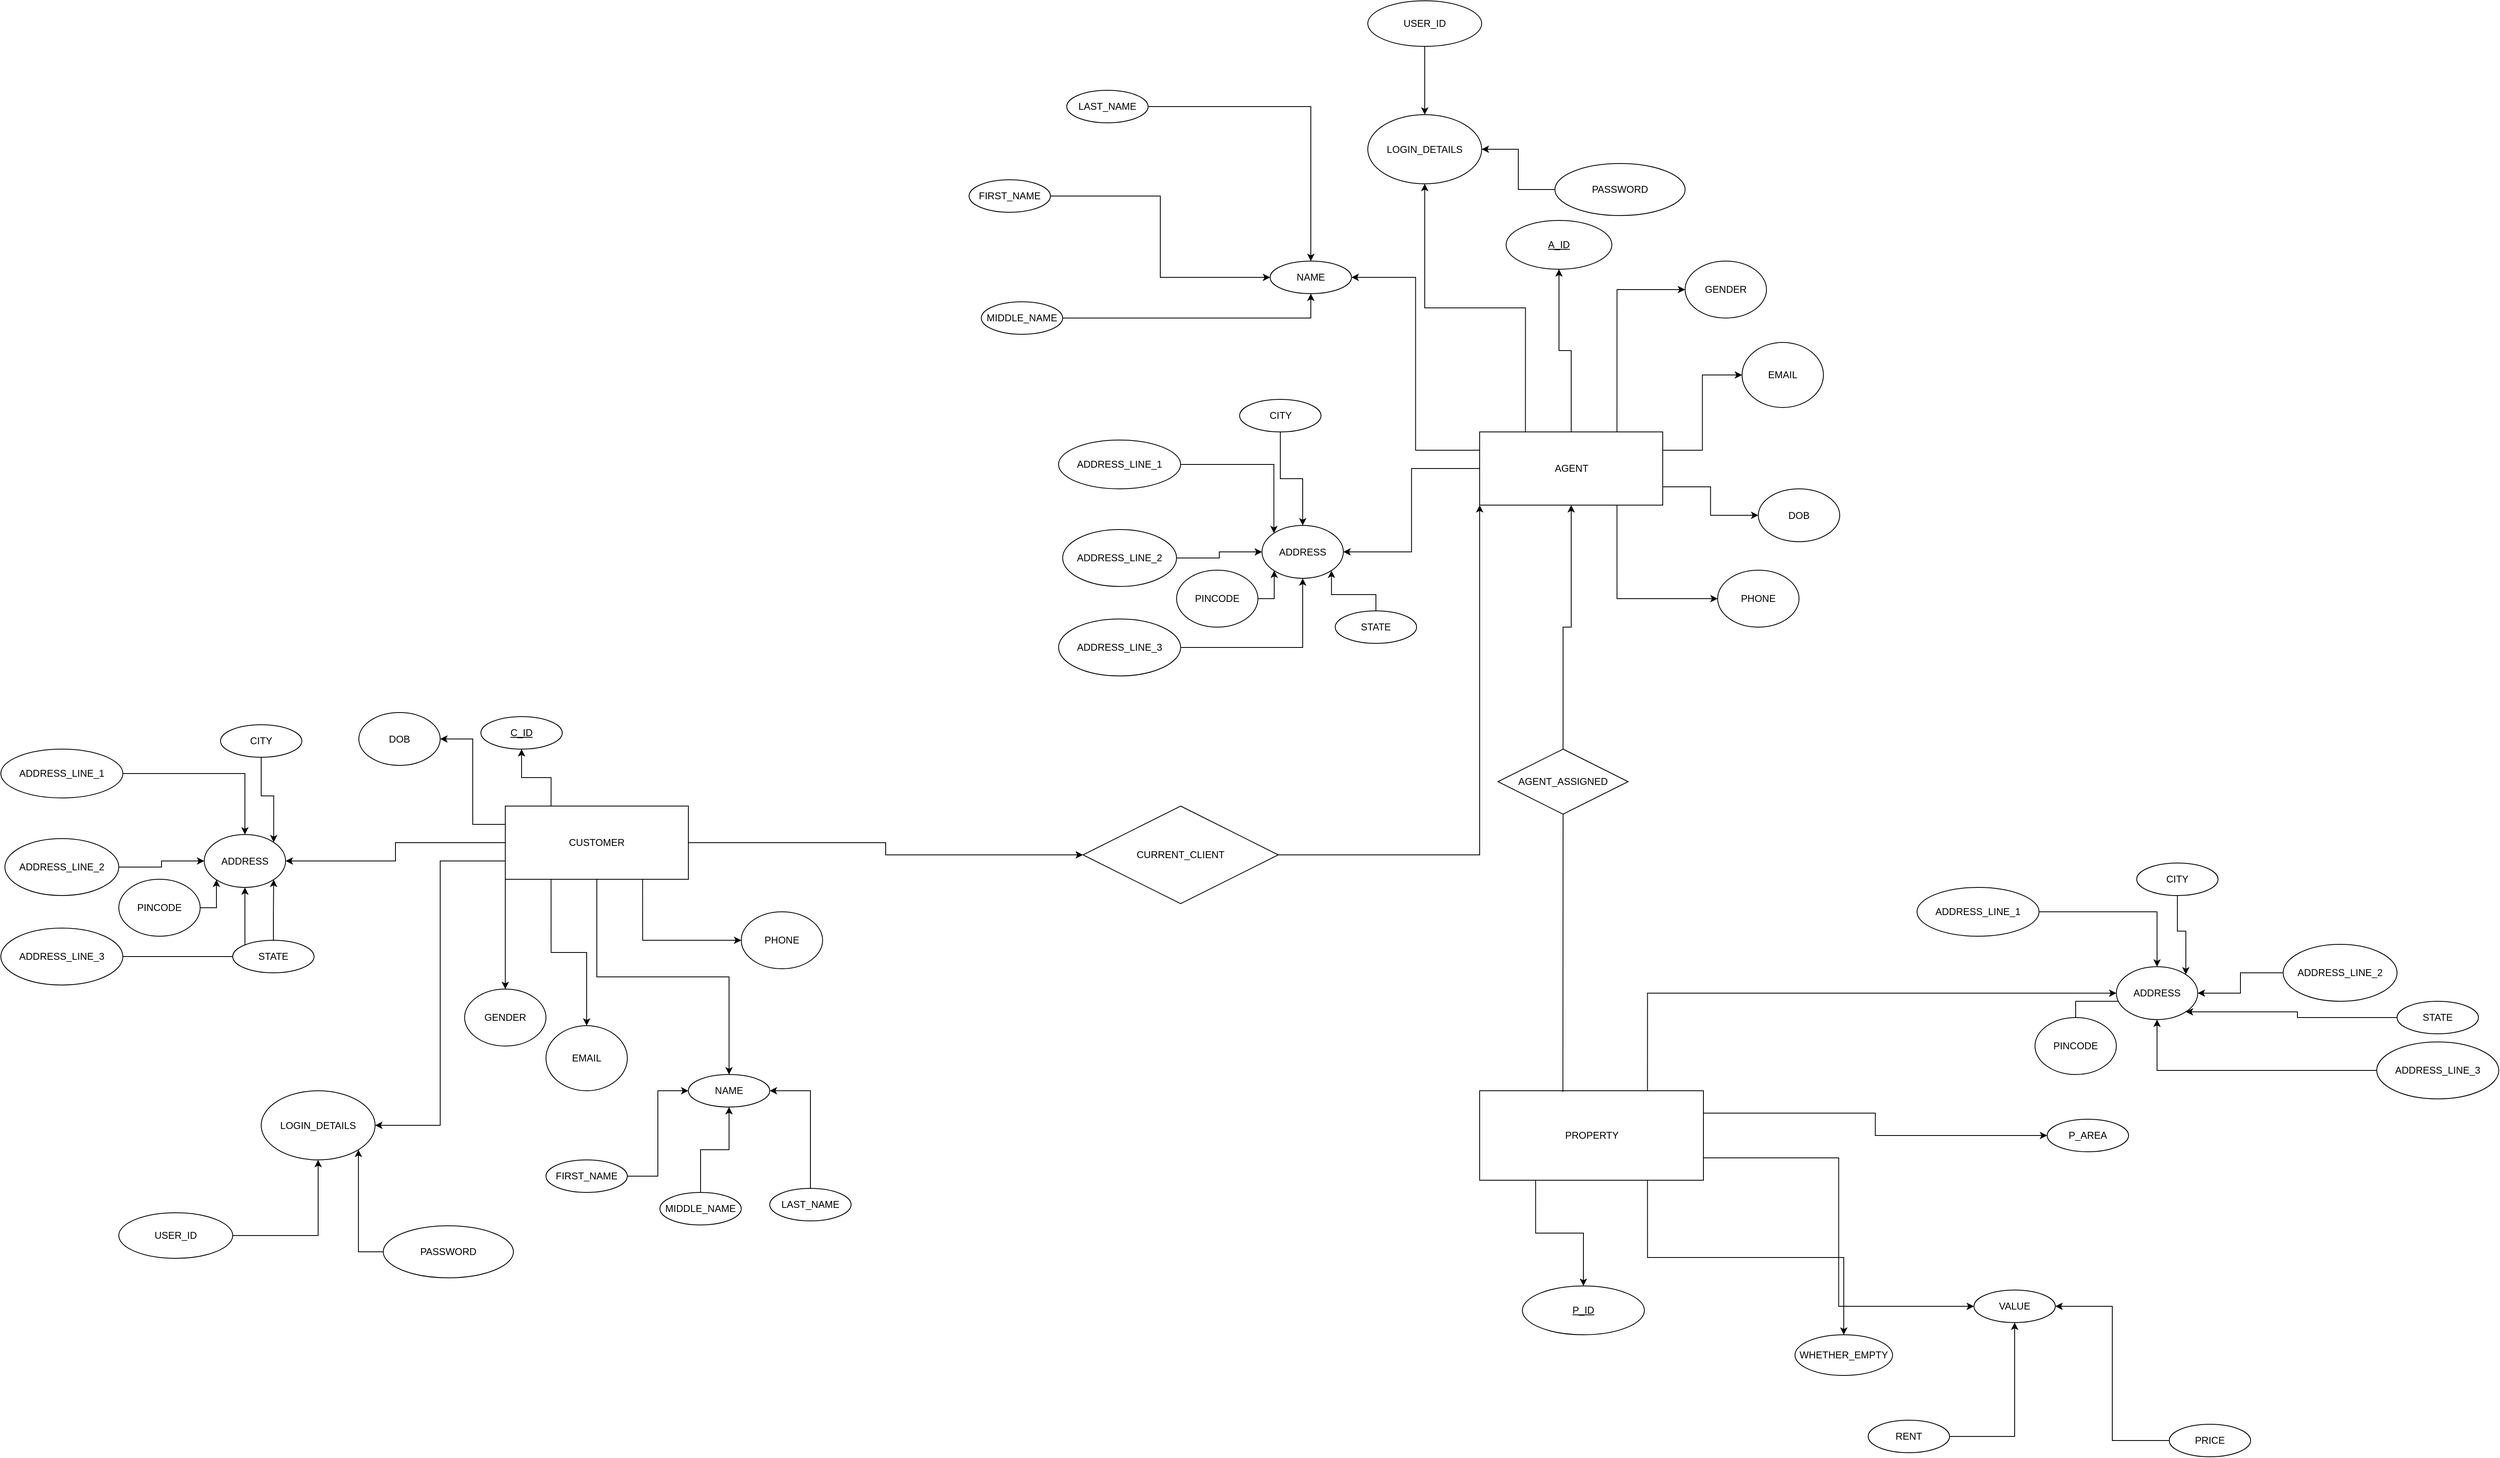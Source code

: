 <mxfile version="20.8.16" type="device"><diagram id="R2lEEEUBdFMjLlhIrx00" name="Page-1"><mxGraphModel dx="2820" dy="1723" grid="1" gridSize="10" guides="1" tooltips="1" connect="1" arrows="1" fold="1" page="1" pageScale="1" pageWidth="1100" pageHeight="850" math="0" shadow="0" extFonts="Permanent Marker^https://fonts.googleapis.com/css?family=Permanent+Marker"><root><mxCell id="0"/><mxCell id="1" parent="0"/><mxCell id="8MgGUc8JVX6JSV-waokn-9" style="edgeStyle=orthogonalEdgeStyle;rounded=0;orthogonalLoop=1;jettySize=auto;html=1;exitX=0.75;exitY=1;exitDx=0;exitDy=0;entryX=0;entryY=0.5;entryDx=0;entryDy=0;" edge="1" parent="1" source="EXsFiEfPDIInfz-rMbzo-3" target="EXsFiEfPDIInfz-rMbzo-27"><mxGeometry relative="1" as="geometry"/></mxCell><mxCell id="8MgGUc8JVX6JSV-waokn-10" style="edgeStyle=orthogonalEdgeStyle;rounded=0;orthogonalLoop=1;jettySize=auto;html=1;exitX=0.5;exitY=1;exitDx=0;exitDy=0;entryX=0.5;entryY=0;entryDx=0;entryDy=0;" edge="1" parent="1" source="EXsFiEfPDIInfz-rMbzo-3" target="hYuhblJGg8dOX8Agt1h2-1"><mxGeometry relative="1" as="geometry"/></mxCell><mxCell id="8MgGUc8JVX6JSV-waokn-12" style="edgeStyle=orthogonalEdgeStyle;rounded=0;orthogonalLoop=1;jettySize=auto;html=1;exitX=0.25;exitY=1;exitDx=0;exitDy=0;entryX=0.5;entryY=0;entryDx=0;entryDy=0;" edge="1" parent="1" source="EXsFiEfPDIInfz-rMbzo-3" target="EXsFiEfPDIInfz-rMbzo-32"><mxGeometry relative="1" as="geometry"/></mxCell><mxCell id="8MgGUc8JVX6JSV-waokn-13" style="edgeStyle=orthogonalEdgeStyle;rounded=0;orthogonalLoop=1;jettySize=auto;html=1;exitX=0;exitY=1;exitDx=0;exitDy=0;" edge="1" parent="1" source="EXsFiEfPDIInfz-rMbzo-3" target="EXsFiEfPDIInfz-rMbzo-38"><mxGeometry relative="1" as="geometry"/></mxCell><mxCell id="8MgGUc8JVX6JSV-waokn-14" style="edgeStyle=orthogonalEdgeStyle;rounded=0;orthogonalLoop=1;jettySize=auto;html=1;exitX=0;exitY=0.75;exitDx=0;exitDy=0;entryX=1;entryY=0.5;entryDx=0;entryDy=0;" edge="1" parent="1" source="EXsFiEfPDIInfz-rMbzo-3" target="EXsFiEfPDIInfz-rMbzo-63"><mxGeometry relative="1" as="geometry"/></mxCell><mxCell id="8MgGUc8JVX6JSV-waokn-15" style="edgeStyle=orthogonalEdgeStyle;rounded=0;orthogonalLoop=1;jettySize=auto;html=1;entryX=1;entryY=0.5;entryDx=0;entryDy=0;" edge="1" parent="1" source="EXsFiEfPDIInfz-rMbzo-3" target="EXsFiEfPDIInfz-rMbzo-44"><mxGeometry relative="1" as="geometry"/></mxCell><mxCell id="8MgGUc8JVX6JSV-waokn-16" style="edgeStyle=orthogonalEdgeStyle;rounded=0;orthogonalLoop=1;jettySize=auto;html=1;exitX=0;exitY=0.25;exitDx=0;exitDy=0;entryX=1;entryY=0.5;entryDx=0;entryDy=0;" edge="1" parent="1" source="EXsFiEfPDIInfz-rMbzo-3" target="EXsFiEfPDIInfz-rMbzo-28"><mxGeometry relative="1" as="geometry"/></mxCell><mxCell id="8MgGUc8JVX6JSV-waokn-17" style="edgeStyle=orthogonalEdgeStyle;rounded=0;orthogonalLoop=1;jettySize=auto;html=1;exitX=0.25;exitY=0;exitDx=0;exitDy=0;entryX=0.5;entryY=1;entryDx=0;entryDy=0;" edge="1" parent="1" source="EXsFiEfPDIInfz-rMbzo-3" target="EXsFiEfPDIInfz-rMbzo-45"><mxGeometry relative="1" as="geometry"/></mxCell><mxCell id="8MgGUc8JVX6JSV-waokn-38" style="edgeStyle=orthogonalEdgeStyle;rounded=0;orthogonalLoop=1;jettySize=auto;html=1;entryX=0;entryY=0.5;entryDx=0;entryDy=0;" edge="1" parent="1" source="EXsFiEfPDIInfz-rMbzo-3" target="8MgGUc8JVX6JSV-waokn-36"><mxGeometry relative="1" as="geometry"/></mxCell><mxCell id="EXsFiEfPDIInfz-rMbzo-3" value="CUSTOMER" style="whiteSpace=wrap;html=1;align=center;" parent="1" vertex="1"><mxGeometry x="-330" y="270" width="225" height="90" as="geometry"/></mxCell><mxCell id="8MgGUc8JVX6JSV-waokn-20" style="edgeStyle=orthogonalEdgeStyle;rounded=0;orthogonalLoop=1;jettySize=auto;html=1;exitX=0;exitY=0.5;exitDx=0;exitDy=0;entryX=1;entryY=0.5;entryDx=0;entryDy=0;" edge="1" parent="1" source="EXsFiEfPDIInfz-rMbzo-6" target="EXsFiEfPDIInfz-rMbzo-127"><mxGeometry relative="1" as="geometry"/></mxCell><mxCell id="8MgGUc8JVX6JSV-waokn-23" style="edgeStyle=orthogonalEdgeStyle;rounded=0;orthogonalLoop=1;jettySize=auto;html=1;exitX=0.25;exitY=0;exitDx=0;exitDy=0;" edge="1" parent="1" source="EXsFiEfPDIInfz-rMbzo-6" target="EXsFiEfPDIInfz-rMbzo-137"><mxGeometry relative="1" as="geometry"/></mxCell><mxCell id="8MgGUc8JVX6JSV-waokn-24" style="edgeStyle=orthogonalEdgeStyle;rounded=0;orthogonalLoop=1;jettySize=auto;html=1;exitX=0.5;exitY=0;exitDx=0;exitDy=0;" edge="1" parent="1" source="EXsFiEfPDIInfz-rMbzo-6" target="EXsFiEfPDIInfz-rMbzo-105"><mxGeometry relative="1" as="geometry"/></mxCell><mxCell id="8MgGUc8JVX6JSV-waokn-25" style="edgeStyle=orthogonalEdgeStyle;rounded=0;orthogonalLoop=1;jettySize=auto;html=1;exitX=0.75;exitY=0;exitDx=0;exitDy=0;entryX=0;entryY=0.5;entryDx=0;entryDy=0;" edge="1" parent="1" source="EXsFiEfPDIInfz-rMbzo-6" target="EXsFiEfPDIInfz-rMbzo-72"><mxGeometry relative="1" as="geometry"/></mxCell><mxCell id="8MgGUc8JVX6JSV-waokn-26" style="edgeStyle=orthogonalEdgeStyle;rounded=0;orthogonalLoop=1;jettySize=auto;html=1;exitX=1;exitY=0.25;exitDx=0;exitDy=0;entryX=0;entryY=0.5;entryDx=0;entryDy=0;" edge="1" parent="1" source="EXsFiEfPDIInfz-rMbzo-6" target="EXsFiEfPDIInfz-rMbzo-71"><mxGeometry relative="1" as="geometry"/></mxCell><mxCell id="8MgGUc8JVX6JSV-waokn-27" style="edgeStyle=orthogonalEdgeStyle;rounded=0;orthogonalLoop=1;jettySize=auto;html=1;exitX=1;exitY=0.75;exitDx=0;exitDy=0;entryX=0;entryY=0.5;entryDx=0;entryDy=0;" edge="1" parent="1" source="EXsFiEfPDIInfz-rMbzo-6" target="EXsFiEfPDIInfz-rMbzo-73"><mxGeometry relative="1" as="geometry"/></mxCell><mxCell id="8MgGUc8JVX6JSV-waokn-28" style="edgeStyle=orthogonalEdgeStyle;rounded=0;orthogonalLoop=1;jettySize=auto;html=1;exitX=0.75;exitY=1;exitDx=0;exitDy=0;entryX=0;entryY=0.5;entryDx=0;entryDy=0;" edge="1" parent="1" source="EXsFiEfPDIInfz-rMbzo-6" target="hYuhblJGg8dOX8Agt1h2-26"><mxGeometry relative="1" as="geometry"/></mxCell><mxCell id="8MgGUc8JVX6JSV-waokn-30" style="edgeStyle=orthogonalEdgeStyle;rounded=0;orthogonalLoop=1;jettySize=auto;html=1;exitX=0;exitY=0.25;exitDx=0;exitDy=0;entryX=1;entryY=0.5;entryDx=0;entryDy=0;" edge="1" parent="1" source="EXsFiEfPDIInfz-rMbzo-6" target="hYuhblJGg8dOX8Agt1h2-16"><mxGeometry relative="1" as="geometry"/></mxCell><mxCell id="EXsFiEfPDIInfz-rMbzo-6" value="AGENT" style="whiteSpace=wrap;html=1;align=center;" parent="1" vertex="1"><mxGeometry x="867.5" y="-190" width="225" height="90" as="geometry"/></mxCell><mxCell id="8MgGUc8JVX6JSV-waokn-4" style="edgeStyle=orthogonalEdgeStyle;rounded=0;orthogonalLoop=1;jettySize=auto;html=1;exitX=1;exitY=0.25;exitDx=0;exitDy=0;entryX=0;entryY=0.5;entryDx=0;entryDy=0;" edge="1" parent="1" source="EXsFiEfPDIInfz-rMbzo-11" target="EXsFiEfPDIInfz-rMbzo-70"><mxGeometry relative="1" as="geometry"/></mxCell><mxCell id="8MgGUc8JVX6JSV-waokn-5" style="edgeStyle=orthogonalEdgeStyle;rounded=0;orthogonalLoop=1;jettySize=auto;html=1;exitX=0.75;exitY=1;exitDx=0;exitDy=0;entryX=0.5;entryY=0;entryDx=0;entryDy=0;" edge="1" parent="1" source="EXsFiEfPDIInfz-rMbzo-11" target="hYuhblJGg8dOX8Agt1h2-28"><mxGeometry relative="1" as="geometry"/></mxCell><mxCell id="8MgGUc8JVX6JSV-waokn-6" style="edgeStyle=orthogonalEdgeStyle;rounded=0;orthogonalLoop=1;jettySize=auto;html=1;exitX=0.25;exitY=1;exitDx=0;exitDy=0;entryX=0.5;entryY=0;entryDx=0;entryDy=0;" edge="1" parent="1" source="EXsFiEfPDIInfz-rMbzo-11" target="EXsFiEfPDIInfz-rMbzo-102"><mxGeometry relative="1" as="geometry"/></mxCell><mxCell id="8MgGUc8JVX6JSV-waokn-7" style="edgeStyle=orthogonalEdgeStyle;rounded=0;orthogonalLoop=1;jettySize=auto;html=1;exitX=1;exitY=0.75;exitDx=0;exitDy=0;entryX=0;entryY=0.5;entryDx=0;entryDy=0;" edge="1" parent="1" source="EXsFiEfPDIInfz-rMbzo-11" target="EXsFiEfPDIInfz-rMbzo-96"><mxGeometry relative="1" as="geometry"/></mxCell><mxCell id="8MgGUc8JVX6JSV-waokn-18" style="edgeStyle=orthogonalEdgeStyle;rounded=0;orthogonalLoop=1;jettySize=auto;html=1;exitX=0.75;exitY=0;exitDx=0;exitDy=0;entryX=0;entryY=0.5;entryDx=0;entryDy=0;" edge="1" parent="1" source="EXsFiEfPDIInfz-rMbzo-11" target="EXsFiEfPDIInfz-rMbzo-81"><mxGeometry relative="1" as="geometry"/></mxCell><mxCell id="EXsFiEfPDIInfz-rMbzo-11" value="PROPERTY" style="whiteSpace=wrap;html=1;align=center;" parent="1" vertex="1"><mxGeometry x="867.5" y="620" width="275" height="110" as="geometry"/></mxCell><mxCell id="EXsFiEfPDIInfz-rMbzo-27" value="PHONE" style="ellipse;whiteSpace=wrap;html=1;align=center;" parent="1" vertex="1"><mxGeometry x="-40" y="400" width="100" height="70" as="geometry"/></mxCell><mxCell id="EXsFiEfPDIInfz-rMbzo-28" value="DOB" style="ellipse;whiteSpace=wrap;html=1;align=center;" parent="1" vertex="1"><mxGeometry x="-510" y="155" width="100" height="65" as="geometry"/></mxCell><mxCell id="EXsFiEfPDIInfz-rMbzo-32" value="EMAIL" style="ellipse;whiteSpace=wrap;html=1;align=center;" parent="1" vertex="1"><mxGeometry x="-280" y="540" width="100" height="80" as="geometry"/></mxCell><mxCell id="EXsFiEfPDIInfz-rMbzo-34" style="edgeStyle=orthogonalEdgeStyle;rounded=0;orthogonalLoop=1;jettySize=auto;html=1;entryX=0;entryY=1;entryDx=0;entryDy=0;" parent="1" source="EXsFiEfPDIInfz-rMbzo-33" target="EXsFiEfPDIInfz-rMbzo-44" edge="1"><mxGeometry relative="1" as="geometry"/></mxCell><mxCell id="EXsFiEfPDIInfz-rMbzo-33" value="PINCODE" style="ellipse;whiteSpace=wrap;html=1;align=center;" parent="1" vertex="1"><mxGeometry x="-805" y="360" width="100" height="70" as="geometry"/></mxCell><mxCell id="EXsFiEfPDIInfz-rMbzo-38" value="GENDER" style="ellipse;whiteSpace=wrap;html=1;align=center;" parent="1" vertex="1"><mxGeometry x="-380" y="495" width="100" height="70" as="geometry"/></mxCell><mxCell id="EXsFiEfPDIInfz-rMbzo-61" style="edgeStyle=orthogonalEdgeStyle;rounded=0;orthogonalLoop=1;jettySize=auto;html=1;entryX=1;entryY=0;entryDx=0;entryDy=0;" parent="1" source="EXsFiEfPDIInfz-rMbzo-43" target="EXsFiEfPDIInfz-rMbzo-44" edge="1"><mxGeometry relative="1" as="geometry"/></mxCell><mxCell id="EXsFiEfPDIInfz-rMbzo-43" value="CITY" style="ellipse;whiteSpace=wrap;html=1;align=center;" parent="1" vertex="1"><mxGeometry x="-680" y="170" width="100" height="40" as="geometry"/></mxCell><mxCell id="EXsFiEfPDIInfz-rMbzo-44" value="ADDRESS" style="ellipse;whiteSpace=wrap;html=1;align=center;" parent="1" vertex="1"><mxGeometry x="-700" y="305" width="100" height="65" as="geometry"/></mxCell><mxCell id="EXsFiEfPDIInfz-rMbzo-45" value="C_ID" style="ellipse;whiteSpace=wrap;html=1;align=center;fontStyle=4;" parent="1" vertex="1"><mxGeometry x="-360" y="160" width="100" height="40" as="geometry"/></mxCell><mxCell id="EXsFiEfPDIInfz-rMbzo-55" style="edgeStyle=orthogonalEdgeStyle;rounded=0;orthogonalLoop=1;jettySize=auto;html=1;entryX=0.5;entryY=1;entryDx=0;entryDy=0;" parent="1" source="EXsFiEfPDIInfz-rMbzo-51" target="EXsFiEfPDIInfz-rMbzo-44" edge="1"><mxGeometry relative="1" as="geometry"/></mxCell><mxCell id="EXsFiEfPDIInfz-rMbzo-51" value="ADDRESS_LINE_3" style="ellipse;whiteSpace=wrap;html=1;align=center;" parent="1" vertex="1"><mxGeometry x="-950" y="420" width="150" height="70" as="geometry"/></mxCell><mxCell id="EXsFiEfPDIInfz-rMbzo-54" style="edgeStyle=orthogonalEdgeStyle;rounded=0;orthogonalLoop=1;jettySize=auto;html=1;exitX=1;exitY=0.5;exitDx=0;exitDy=0;entryX=0;entryY=0.5;entryDx=0;entryDy=0;" parent="1" source="EXsFiEfPDIInfz-rMbzo-52" target="EXsFiEfPDIInfz-rMbzo-44" edge="1"><mxGeometry relative="1" as="geometry"/></mxCell><mxCell id="EXsFiEfPDIInfz-rMbzo-52" value="ADDRESS_LINE_2" style="ellipse;whiteSpace=wrap;html=1;align=center;" parent="1" vertex="1"><mxGeometry x="-945" y="310" width="140" height="70" as="geometry"/></mxCell><mxCell id="EXsFiEfPDIInfz-rMbzo-56" style="edgeStyle=orthogonalEdgeStyle;rounded=0;orthogonalLoop=1;jettySize=auto;html=1;entryX=0.5;entryY=0;entryDx=0;entryDy=0;" parent="1" source="EXsFiEfPDIInfz-rMbzo-53" target="EXsFiEfPDIInfz-rMbzo-44" edge="1"><mxGeometry relative="1" as="geometry"/></mxCell><mxCell id="EXsFiEfPDIInfz-rMbzo-53" value="ADDRESS_LINE_1" style="ellipse;whiteSpace=wrap;html=1;align=center;" parent="1" vertex="1"><mxGeometry x="-950" y="200" width="150" height="60" as="geometry"/></mxCell><mxCell id="EXsFiEfPDIInfz-rMbzo-62" style="edgeStyle=orthogonalEdgeStyle;rounded=0;orthogonalLoop=1;jettySize=auto;html=1;entryX=1;entryY=1;entryDx=0;entryDy=0;" parent="1" source="EXsFiEfPDIInfz-rMbzo-57" target="EXsFiEfPDIInfz-rMbzo-44" edge="1"><mxGeometry relative="1" as="geometry"/></mxCell><mxCell id="EXsFiEfPDIInfz-rMbzo-57" value="STATE" style="ellipse;whiteSpace=wrap;html=1;align=center;" parent="1" vertex="1"><mxGeometry x="-665" y="435" width="100" height="40" as="geometry"/></mxCell><mxCell id="EXsFiEfPDIInfz-rMbzo-63" value="LOGIN_DETAILS" style="ellipse;whiteSpace=wrap;html=1;align=center;" parent="1" vertex="1"><mxGeometry x="-630" y="620" width="140" height="85" as="geometry"/></mxCell><mxCell id="EXsFiEfPDIInfz-rMbzo-69" style="edgeStyle=orthogonalEdgeStyle;rounded=0;orthogonalLoop=1;jettySize=auto;html=1;entryX=1;entryY=1;entryDx=0;entryDy=0;" parent="1" source="EXsFiEfPDIInfz-rMbzo-66" target="EXsFiEfPDIInfz-rMbzo-63" edge="1"><mxGeometry relative="1" as="geometry"/></mxCell><mxCell id="EXsFiEfPDIInfz-rMbzo-66" value="PASSWORD" style="ellipse;whiteSpace=wrap;html=1;align=center;" parent="1" vertex="1"><mxGeometry x="-480" y="786" width="160" height="64" as="geometry"/></mxCell><mxCell id="EXsFiEfPDIInfz-rMbzo-68" style="edgeStyle=orthogonalEdgeStyle;rounded=0;orthogonalLoop=1;jettySize=auto;html=1;" parent="1" source="EXsFiEfPDIInfz-rMbzo-67" target="EXsFiEfPDIInfz-rMbzo-63" edge="1"><mxGeometry relative="1" as="geometry"/></mxCell><mxCell id="EXsFiEfPDIInfz-rMbzo-67" value="USER_ID" style="ellipse;whiteSpace=wrap;html=1;align=center;" parent="1" vertex="1"><mxGeometry x="-805" y="770" width="140" height="56" as="geometry"/></mxCell><mxCell id="EXsFiEfPDIInfz-rMbzo-70" value="P_AREA" style="ellipse;whiteSpace=wrap;html=1;align=center;" parent="1" vertex="1"><mxGeometry x="1565" y="655" width="100" height="40" as="geometry"/></mxCell><mxCell id="EXsFiEfPDIInfz-rMbzo-71" value="EMAIL" style="ellipse;whiteSpace=wrap;html=1;align=center;" parent="1" vertex="1"><mxGeometry x="1190" y="-300" width="100" height="80" as="geometry"/></mxCell><mxCell id="EXsFiEfPDIInfz-rMbzo-72" value="GENDER" style="ellipse;whiteSpace=wrap;html=1;align=center;" parent="1" vertex="1"><mxGeometry x="1120" y="-400" width="100" height="70" as="geometry"/></mxCell><mxCell id="EXsFiEfPDIInfz-rMbzo-73" value="DOB" style="ellipse;whiteSpace=wrap;html=1;align=center;" parent="1" vertex="1"><mxGeometry x="1210" y="-120" width="100" height="65" as="geometry"/></mxCell><mxCell id="EXsFiEfPDIInfz-rMbzo-77" style="edgeStyle=orthogonalEdgeStyle;rounded=0;orthogonalLoop=1;jettySize=auto;html=1;entryX=0;entryY=1;entryDx=0;entryDy=0;" parent="1" source="EXsFiEfPDIInfz-rMbzo-78" target="EXsFiEfPDIInfz-rMbzo-81" edge="1"><mxGeometry relative="1" as="geometry"/></mxCell><mxCell id="EXsFiEfPDIInfz-rMbzo-78" value="PINCODE" style="ellipse;whiteSpace=wrap;html=1;align=center;" parent="1" vertex="1"><mxGeometry x="1550" y="530" width="100" height="70" as="geometry"/></mxCell><mxCell id="EXsFiEfPDIInfz-rMbzo-79" style="edgeStyle=orthogonalEdgeStyle;rounded=0;orthogonalLoop=1;jettySize=auto;html=1;entryX=1;entryY=0;entryDx=0;entryDy=0;" parent="1" source="EXsFiEfPDIInfz-rMbzo-80" target="EXsFiEfPDIInfz-rMbzo-81" edge="1"><mxGeometry relative="1" as="geometry"/></mxCell><mxCell id="EXsFiEfPDIInfz-rMbzo-80" value="CITY" style="ellipse;whiteSpace=wrap;html=1;align=center;" parent="1" vertex="1"><mxGeometry x="1675" y="340" width="100" height="40" as="geometry"/></mxCell><mxCell id="EXsFiEfPDIInfz-rMbzo-81" value="ADDRESS" style="ellipse;whiteSpace=wrap;html=1;align=center;" parent="1" vertex="1"><mxGeometry x="1650" y="467.5" width="100" height="65" as="geometry"/></mxCell><mxCell id="EXsFiEfPDIInfz-rMbzo-82" style="edgeStyle=orthogonalEdgeStyle;rounded=0;orthogonalLoop=1;jettySize=auto;html=1;entryX=0.5;entryY=1;entryDx=0;entryDy=0;" parent="1" source="EXsFiEfPDIInfz-rMbzo-83" target="EXsFiEfPDIInfz-rMbzo-81" edge="1"><mxGeometry relative="1" as="geometry"/></mxCell><mxCell id="EXsFiEfPDIInfz-rMbzo-83" value="ADDRESS_LINE_3" style="ellipse;whiteSpace=wrap;html=1;align=center;" parent="1" vertex="1"><mxGeometry x="1970" y="560" width="150" height="70" as="geometry"/></mxCell><mxCell id="EXsFiEfPDIInfz-rMbzo-94" style="edgeStyle=orthogonalEdgeStyle;rounded=0;orthogonalLoop=1;jettySize=auto;html=1;" parent="1" source="EXsFiEfPDIInfz-rMbzo-85" target="EXsFiEfPDIInfz-rMbzo-81" edge="1"><mxGeometry relative="1" as="geometry"/></mxCell><mxCell id="EXsFiEfPDIInfz-rMbzo-85" value="ADDRESS_LINE_2" style="ellipse;whiteSpace=wrap;html=1;align=center;" parent="1" vertex="1"><mxGeometry x="1855" y="440" width="140" height="70" as="geometry"/></mxCell><mxCell id="EXsFiEfPDIInfz-rMbzo-86" style="edgeStyle=orthogonalEdgeStyle;rounded=0;orthogonalLoop=1;jettySize=auto;html=1;entryX=0.5;entryY=0;entryDx=0;entryDy=0;" parent="1" source="EXsFiEfPDIInfz-rMbzo-87" target="EXsFiEfPDIInfz-rMbzo-81" edge="1"><mxGeometry relative="1" as="geometry"/></mxCell><mxCell id="EXsFiEfPDIInfz-rMbzo-87" value="ADDRESS_LINE_1" style="ellipse;whiteSpace=wrap;html=1;align=center;" parent="1" vertex="1"><mxGeometry x="1405" y="370" width="150" height="60" as="geometry"/></mxCell><mxCell id="EXsFiEfPDIInfz-rMbzo-88" style="edgeStyle=orthogonalEdgeStyle;rounded=0;orthogonalLoop=1;jettySize=auto;html=1;entryX=1;entryY=1;entryDx=0;entryDy=0;" parent="1" source="EXsFiEfPDIInfz-rMbzo-89" target="EXsFiEfPDIInfz-rMbzo-81" edge="1"><mxGeometry relative="1" as="geometry"/></mxCell><mxCell id="EXsFiEfPDIInfz-rMbzo-89" value="STATE" style="ellipse;whiteSpace=wrap;html=1;align=center;" parent="1" vertex="1"><mxGeometry x="1995" y="510" width="100" height="40" as="geometry"/></mxCell><mxCell id="EXsFiEfPDIInfz-rMbzo-96" value="VALUE" style="ellipse;whiteSpace=wrap;html=1;align=center;" parent="1" vertex="1"><mxGeometry x="1475" y="865" width="100" height="40" as="geometry"/></mxCell><mxCell id="EXsFiEfPDIInfz-rMbzo-100" style="edgeStyle=orthogonalEdgeStyle;rounded=0;orthogonalLoop=1;jettySize=auto;html=1;entryX=0.5;entryY=1;entryDx=0;entryDy=0;" parent="1" source="EXsFiEfPDIInfz-rMbzo-98" target="EXsFiEfPDIInfz-rMbzo-96" edge="1"><mxGeometry relative="1" as="geometry"/></mxCell><mxCell id="EXsFiEfPDIInfz-rMbzo-98" value="RENT" style="ellipse;whiteSpace=wrap;html=1;align=center;" parent="1" vertex="1"><mxGeometry x="1345" y="1025" width="100" height="40" as="geometry"/></mxCell><mxCell id="EXsFiEfPDIInfz-rMbzo-101" style="edgeStyle=orthogonalEdgeStyle;rounded=0;orthogonalLoop=1;jettySize=auto;html=1;entryX=1;entryY=0.5;entryDx=0;entryDy=0;" parent="1" source="EXsFiEfPDIInfz-rMbzo-99" target="EXsFiEfPDIInfz-rMbzo-96" edge="1"><mxGeometry relative="1" as="geometry"/></mxCell><mxCell id="EXsFiEfPDIInfz-rMbzo-99" value="PRICE" style="ellipse;whiteSpace=wrap;html=1;align=center;" parent="1" vertex="1"><mxGeometry x="1715" y="1030" width="100" height="40" as="geometry"/></mxCell><mxCell id="EXsFiEfPDIInfz-rMbzo-102" value="P_ID" style="ellipse;whiteSpace=wrap;html=1;align=center;fontStyle=4;" parent="1" vertex="1"><mxGeometry x="920" y="860" width="150" height="60" as="geometry"/></mxCell><mxCell id="EXsFiEfPDIInfz-rMbzo-105" value="A_ID" style="ellipse;whiteSpace=wrap;html=1;align=center;fontStyle=4;" parent="1" vertex="1"><mxGeometry x="900" y="-450" width="130" height="60" as="geometry"/></mxCell><mxCell id="EXsFiEfPDIInfz-rMbzo-123" style="edgeStyle=orthogonalEdgeStyle;rounded=0;orthogonalLoop=1;jettySize=auto;html=1;entryX=0;entryY=1;entryDx=0;entryDy=0;" parent="1" source="EXsFiEfPDIInfz-rMbzo-124" target="EXsFiEfPDIInfz-rMbzo-127" edge="1"><mxGeometry relative="1" as="geometry"/></mxCell><mxCell id="EXsFiEfPDIInfz-rMbzo-124" value="PINCODE" style="ellipse;whiteSpace=wrap;html=1;align=center;" parent="1" vertex="1"><mxGeometry x="495" y="-20" width="100" height="70" as="geometry"/></mxCell><mxCell id="EXsFiEfPDIInfz-rMbzo-125" style="edgeStyle=orthogonalEdgeStyle;rounded=0;orthogonalLoop=1;jettySize=auto;html=1;entryX=0.5;entryY=0;entryDx=0;entryDy=0;" parent="1" source="EXsFiEfPDIInfz-rMbzo-126" target="EXsFiEfPDIInfz-rMbzo-127" edge="1"><mxGeometry relative="1" as="geometry"/></mxCell><mxCell id="EXsFiEfPDIInfz-rMbzo-126" value="CITY" style="ellipse;whiteSpace=wrap;html=1;align=center;" parent="1" vertex="1"><mxGeometry x="572.5" y="-230" width="100" height="40" as="geometry"/></mxCell><mxCell id="EXsFiEfPDIInfz-rMbzo-127" value="ADDRESS" style="ellipse;whiteSpace=wrap;html=1;align=center;" parent="1" vertex="1"><mxGeometry x="600" y="-75" width="100" height="65" as="geometry"/></mxCell><mxCell id="EXsFiEfPDIInfz-rMbzo-128" style="edgeStyle=orthogonalEdgeStyle;rounded=0;orthogonalLoop=1;jettySize=auto;html=1;entryX=0.5;entryY=1;entryDx=0;entryDy=0;" parent="1" source="EXsFiEfPDIInfz-rMbzo-129" target="EXsFiEfPDIInfz-rMbzo-127" edge="1"><mxGeometry relative="1" as="geometry"/></mxCell><mxCell id="EXsFiEfPDIInfz-rMbzo-129" value="ADDRESS_LINE_3" style="ellipse;whiteSpace=wrap;html=1;align=center;" parent="1" vertex="1"><mxGeometry x="350" y="40" width="150" height="70" as="geometry"/></mxCell><mxCell id="EXsFiEfPDIInfz-rMbzo-130" style="edgeStyle=orthogonalEdgeStyle;rounded=0;orthogonalLoop=1;jettySize=auto;html=1;exitX=1;exitY=0.5;exitDx=0;exitDy=0;entryX=0;entryY=0.5;entryDx=0;entryDy=0;" parent="1" source="EXsFiEfPDIInfz-rMbzo-131" target="EXsFiEfPDIInfz-rMbzo-127" edge="1"><mxGeometry relative="1" as="geometry"/></mxCell><mxCell id="EXsFiEfPDIInfz-rMbzo-131" value="ADDRESS_LINE_2" style="ellipse;whiteSpace=wrap;html=1;align=center;" parent="1" vertex="1"><mxGeometry x="355" y="-70" width="140" height="70" as="geometry"/></mxCell><mxCell id="EXsFiEfPDIInfz-rMbzo-132" style="edgeStyle=orthogonalEdgeStyle;rounded=0;orthogonalLoop=1;jettySize=auto;html=1;entryX=0;entryY=0;entryDx=0;entryDy=0;" parent="1" source="EXsFiEfPDIInfz-rMbzo-133" target="EXsFiEfPDIInfz-rMbzo-127" edge="1"><mxGeometry relative="1" as="geometry"/></mxCell><mxCell id="EXsFiEfPDIInfz-rMbzo-133" value="ADDRESS_LINE_1" style="ellipse;whiteSpace=wrap;html=1;align=center;" parent="1" vertex="1"><mxGeometry x="350" y="-180" width="150" height="60" as="geometry"/></mxCell><mxCell id="EXsFiEfPDIInfz-rMbzo-134" style="edgeStyle=orthogonalEdgeStyle;rounded=0;orthogonalLoop=1;jettySize=auto;html=1;entryX=1;entryY=1;entryDx=0;entryDy=0;" parent="1" source="EXsFiEfPDIInfz-rMbzo-135" target="EXsFiEfPDIInfz-rMbzo-127" edge="1"><mxGeometry relative="1" as="geometry"/></mxCell><mxCell id="EXsFiEfPDIInfz-rMbzo-135" value="STATE" style="ellipse;whiteSpace=wrap;html=1;align=center;" parent="1" vertex="1"><mxGeometry x="690" y="30" width="100" height="40" as="geometry"/></mxCell><mxCell id="EXsFiEfPDIInfz-rMbzo-137" value="LOGIN_DETAILS" style="ellipse;whiteSpace=wrap;html=1;align=center;" parent="1" vertex="1"><mxGeometry x="730" y="-580" width="140" height="85" as="geometry"/></mxCell><mxCell id="EXsFiEfPDIInfz-rMbzo-138" style="edgeStyle=orthogonalEdgeStyle;rounded=0;orthogonalLoop=1;jettySize=auto;html=1;entryX=1;entryY=0.5;entryDx=0;entryDy=0;" parent="1" source="EXsFiEfPDIInfz-rMbzo-139" target="EXsFiEfPDIInfz-rMbzo-137" edge="1"><mxGeometry relative="1" as="geometry"/></mxCell><mxCell id="EXsFiEfPDIInfz-rMbzo-139" value="PASSWORD" style="ellipse;whiteSpace=wrap;html=1;align=center;" parent="1" vertex="1"><mxGeometry x="960" y="-520" width="160" height="64" as="geometry"/></mxCell><mxCell id="EXsFiEfPDIInfz-rMbzo-140" style="edgeStyle=orthogonalEdgeStyle;rounded=0;orthogonalLoop=1;jettySize=auto;html=1;" parent="1" source="EXsFiEfPDIInfz-rMbzo-141" target="EXsFiEfPDIInfz-rMbzo-137" edge="1"><mxGeometry relative="1" as="geometry"/></mxCell><mxCell id="EXsFiEfPDIInfz-rMbzo-141" value="USER_ID" style="ellipse;whiteSpace=wrap;html=1;align=center;" parent="1" vertex="1"><mxGeometry x="730" y="-720" width="140" height="56" as="geometry"/></mxCell><mxCell id="hYuhblJGg8dOX8Agt1h2-1" value="NAME" style="ellipse;whiteSpace=wrap;html=1;align=center;" parent="1" vertex="1"><mxGeometry x="-105" y="600" width="100" height="40" as="geometry"/></mxCell><mxCell id="hYuhblJGg8dOX8Agt1h2-6" style="edgeStyle=orthogonalEdgeStyle;rounded=0;orthogonalLoop=1;jettySize=auto;html=1;entryX=0;entryY=0.5;entryDx=0;entryDy=0;" parent="1" source="hYuhblJGg8dOX8Agt1h2-3" target="hYuhblJGg8dOX8Agt1h2-1" edge="1"><mxGeometry relative="1" as="geometry"/></mxCell><mxCell id="hYuhblJGg8dOX8Agt1h2-3" value="FIRST_NAME" style="ellipse;whiteSpace=wrap;html=1;align=center;" parent="1" vertex="1"><mxGeometry x="-280" y="705" width="100" height="40" as="geometry"/></mxCell><mxCell id="hYuhblJGg8dOX8Agt1h2-8" style="edgeStyle=orthogonalEdgeStyle;rounded=0;orthogonalLoop=1;jettySize=auto;html=1;entryX=1;entryY=0.5;entryDx=0;entryDy=0;" parent="1" source="hYuhblJGg8dOX8Agt1h2-4" target="hYuhblJGg8dOX8Agt1h2-1" edge="1"><mxGeometry relative="1" as="geometry"/></mxCell><mxCell id="hYuhblJGg8dOX8Agt1h2-4" value="LAST_NAME" style="ellipse;whiteSpace=wrap;html=1;align=center;" parent="1" vertex="1"><mxGeometry x="-5" y="740" width="100" height="40" as="geometry"/></mxCell><mxCell id="hYuhblJGg8dOX8Agt1h2-7" style="edgeStyle=orthogonalEdgeStyle;rounded=0;orthogonalLoop=1;jettySize=auto;html=1;" parent="1" source="hYuhblJGg8dOX8Agt1h2-5" target="hYuhblJGg8dOX8Agt1h2-1" edge="1"><mxGeometry relative="1" as="geometry"/></mxCell><mxCell id="hYuhblJGg8dOX8Agt1h2-5" value="MIDDLE_NAME" style="ellipse;whiteSpace=wrap;html=1;align=center;" parent="1" vertex="1"><mxGeometry x="-140" y="745" width="100" height="40" as="geometry"/></mxCell><mxCell id="hYuhblJGg8dOX8Agt1h2-16" value="NAME" style="ellipse;whiteSpace=wrap;html=1;align=center;" parent="1" vertex="1"><mxGeometry x="610" y="-400" width="100" height="40" as="geometry"/></mxCell><mxCell id="hYuhblJGg8dOX8Agt1h2-17" style="edgeStyle=orthogonalEdgeStyle;rounded=0;orthogonalLoop=1;jettySize=auto;html=1;entryX=0;entryY=0.5;entryDx=0;entryDy=0;" parent="1" source="hYuhblJGg8dOX8Agt1h2-18" target="hYuhblJGg8dOX8Agt1h2-16" edge="1"><mxGeometry relative="1" as="geometry"/></mxCell><mxCell id="hYuhblJGg8dOX8Agt1h2-18" value="FIRST_NAME" style="ellipse;whiteSpace=wrap;html=1;align=center;" parent="1" vertex="1"><mxGeometry x="240" y="-500" width="100" height="40" as="geometry"/></mxCell><mxCell id="hYuhblJGg8dOX8Agt1h2-19" style="edgeStyle=orthogonalEdgeStyle;rounded=0;orthogonalLoop=1;jettySize=auto;html=1;entryX=0.5;entryY=0;entryDx=0;entryDy=0;" parent="1" source="hYuhblJGg8dOX8Agt1h2-20" target="hYuhblJGg8dOX8Agt1h2-16" edge="1"><mxGeometry relative="1" as="geometry"/></mxCell><mxCell id="hYuhblJGg8dOX8Agt1h2-20" value="LAST_NAME" style="ellipse;whiteSpace=wrap;html=1;align=center;" parent="1" vertex="1"><mxGeometry x="360" y="-610" width="100" height="40" as="geometry"/></mxCell><mxCell id="hYuhblJGg8dOX8Agt1h2-21" style="edgeStyle=orthogonalEdgeStyle;rounded=0;orthogonalLoop=1;jettySize=auto;html=1;" parent="1" source="hYuhblJGg8dOX8Agt1h2-22" target="hYuhblJGg8dOX8Agt1h2-16" edge="1"><mxGeometry relative="1" as="geometry"/></mxCell><mxCell id="hYuhblJGg8dOX8Agt1h2-22" value="MIDDLE_NAME" style="ellipse;whiteSpace=wrap;html=1;align=center;" parent="1" vertex="1"><mxGeometry x="255" y="-350" width="100" height="40" as="geometry"/></mxCell><mxCell id="hYuhblJGg8dOX8Agt1h2-26" value="PHONE" style="ellipse;whiteSpace=wrap;html=1;align=center;" parent="1" vertex="1"><mxGeometry x="1160" y="-20" width="100" height="70" as="geometry"/></mxCell><mxCell id="hYuhblJGg8dOX8Agt1h2-28" value="WHETHER_EMPTY" style="ellipse;whiteSpace=wrap;html=1;align=center;" parent="1" vertex="1"><mxGeometry x="1255" y="920" width="120" height="50" as="geometry"/></mxCell><mxCell id="8MgGUc8JVX6JSV-waokn-32" style="edgeStyle=orthogonalEdgeStyle;rounded=0;orthogonalLoop=1;jettySize=auto;html=1;entryX=0.5;entryY=1;entryDx=0;entryDy=0;" edge="1" parent="1" source="8MgGUc8JVX6JSV-waokn-31" target="EXsFiEfPDIInfz-rMbzo-6"><mxGeometry relative="1" as="geometry"/></mxCell><mxCell id="8MgGUc8JVX6JSV-waokn-31" value="AGENT_ASSIGNED" style="shape=rhombus;perimeter=rhombusPerimeter;whiteSpace=wrap;html=1;align=center;" vertex="1" parent="1"><mxGeometry x="890" y="200" width="160" height="80" as="geometry"/></mxCell><mxCell id="8MgGUc8JVX6JSV-waokn-35" value="" style="endArrow=none;html=1;rounded=0;entryX=0.5;entryY=1;entryDx=0;entryDy=0;exitX=0.372;exitY=0.012;exitDx=0;exitDy=0;exitPerimeter=0;" edge="1" parent="1" source="EXsFiEfPDIInfz-rMbzo-11" target="8MgGUc8JVX6JSV-waokn-31"><mxGeometry relative="1" as="geometry"><mxPoint x="970" y="610" as="sourcePoint"/><mxPoint x="980" y="290" as="targetPoint"/></mxGeometry></mxCell><mxCell id="8MgGUc8JVX6JSV-waokn-37" style="edgeStyle=orthogonalEdgeStyle;rounded=0;orthogonalLoop=1;jettySize=auto;html=1;exitX=1;exitY=0.5;exitDx=0;exitDy=0;entryX=0;entryY=1;entryDx=0;entryDy=0;" edge="1" parent="1" source="8MgGUc8JVX6JSV-waokn-36" target="EXsFiEfPDIInfz-rMbzo-6"><mxGeometry relative="1" as="geometry"/></mxCell><mxCell id="8MgGUc8JVX6JSV-waokn-36" value="CURRENT_CLIENT" style="shape=rhombus;perimeter=rhombusPerimeter;whiteSpace=wrap;html=1;align=center;" vertex="1" parent="1"><mxGeometry x="380" y="270" width="240" height="120" as="geometry"/></mxCell></root></mxGraphModel></diagram></mxfile>